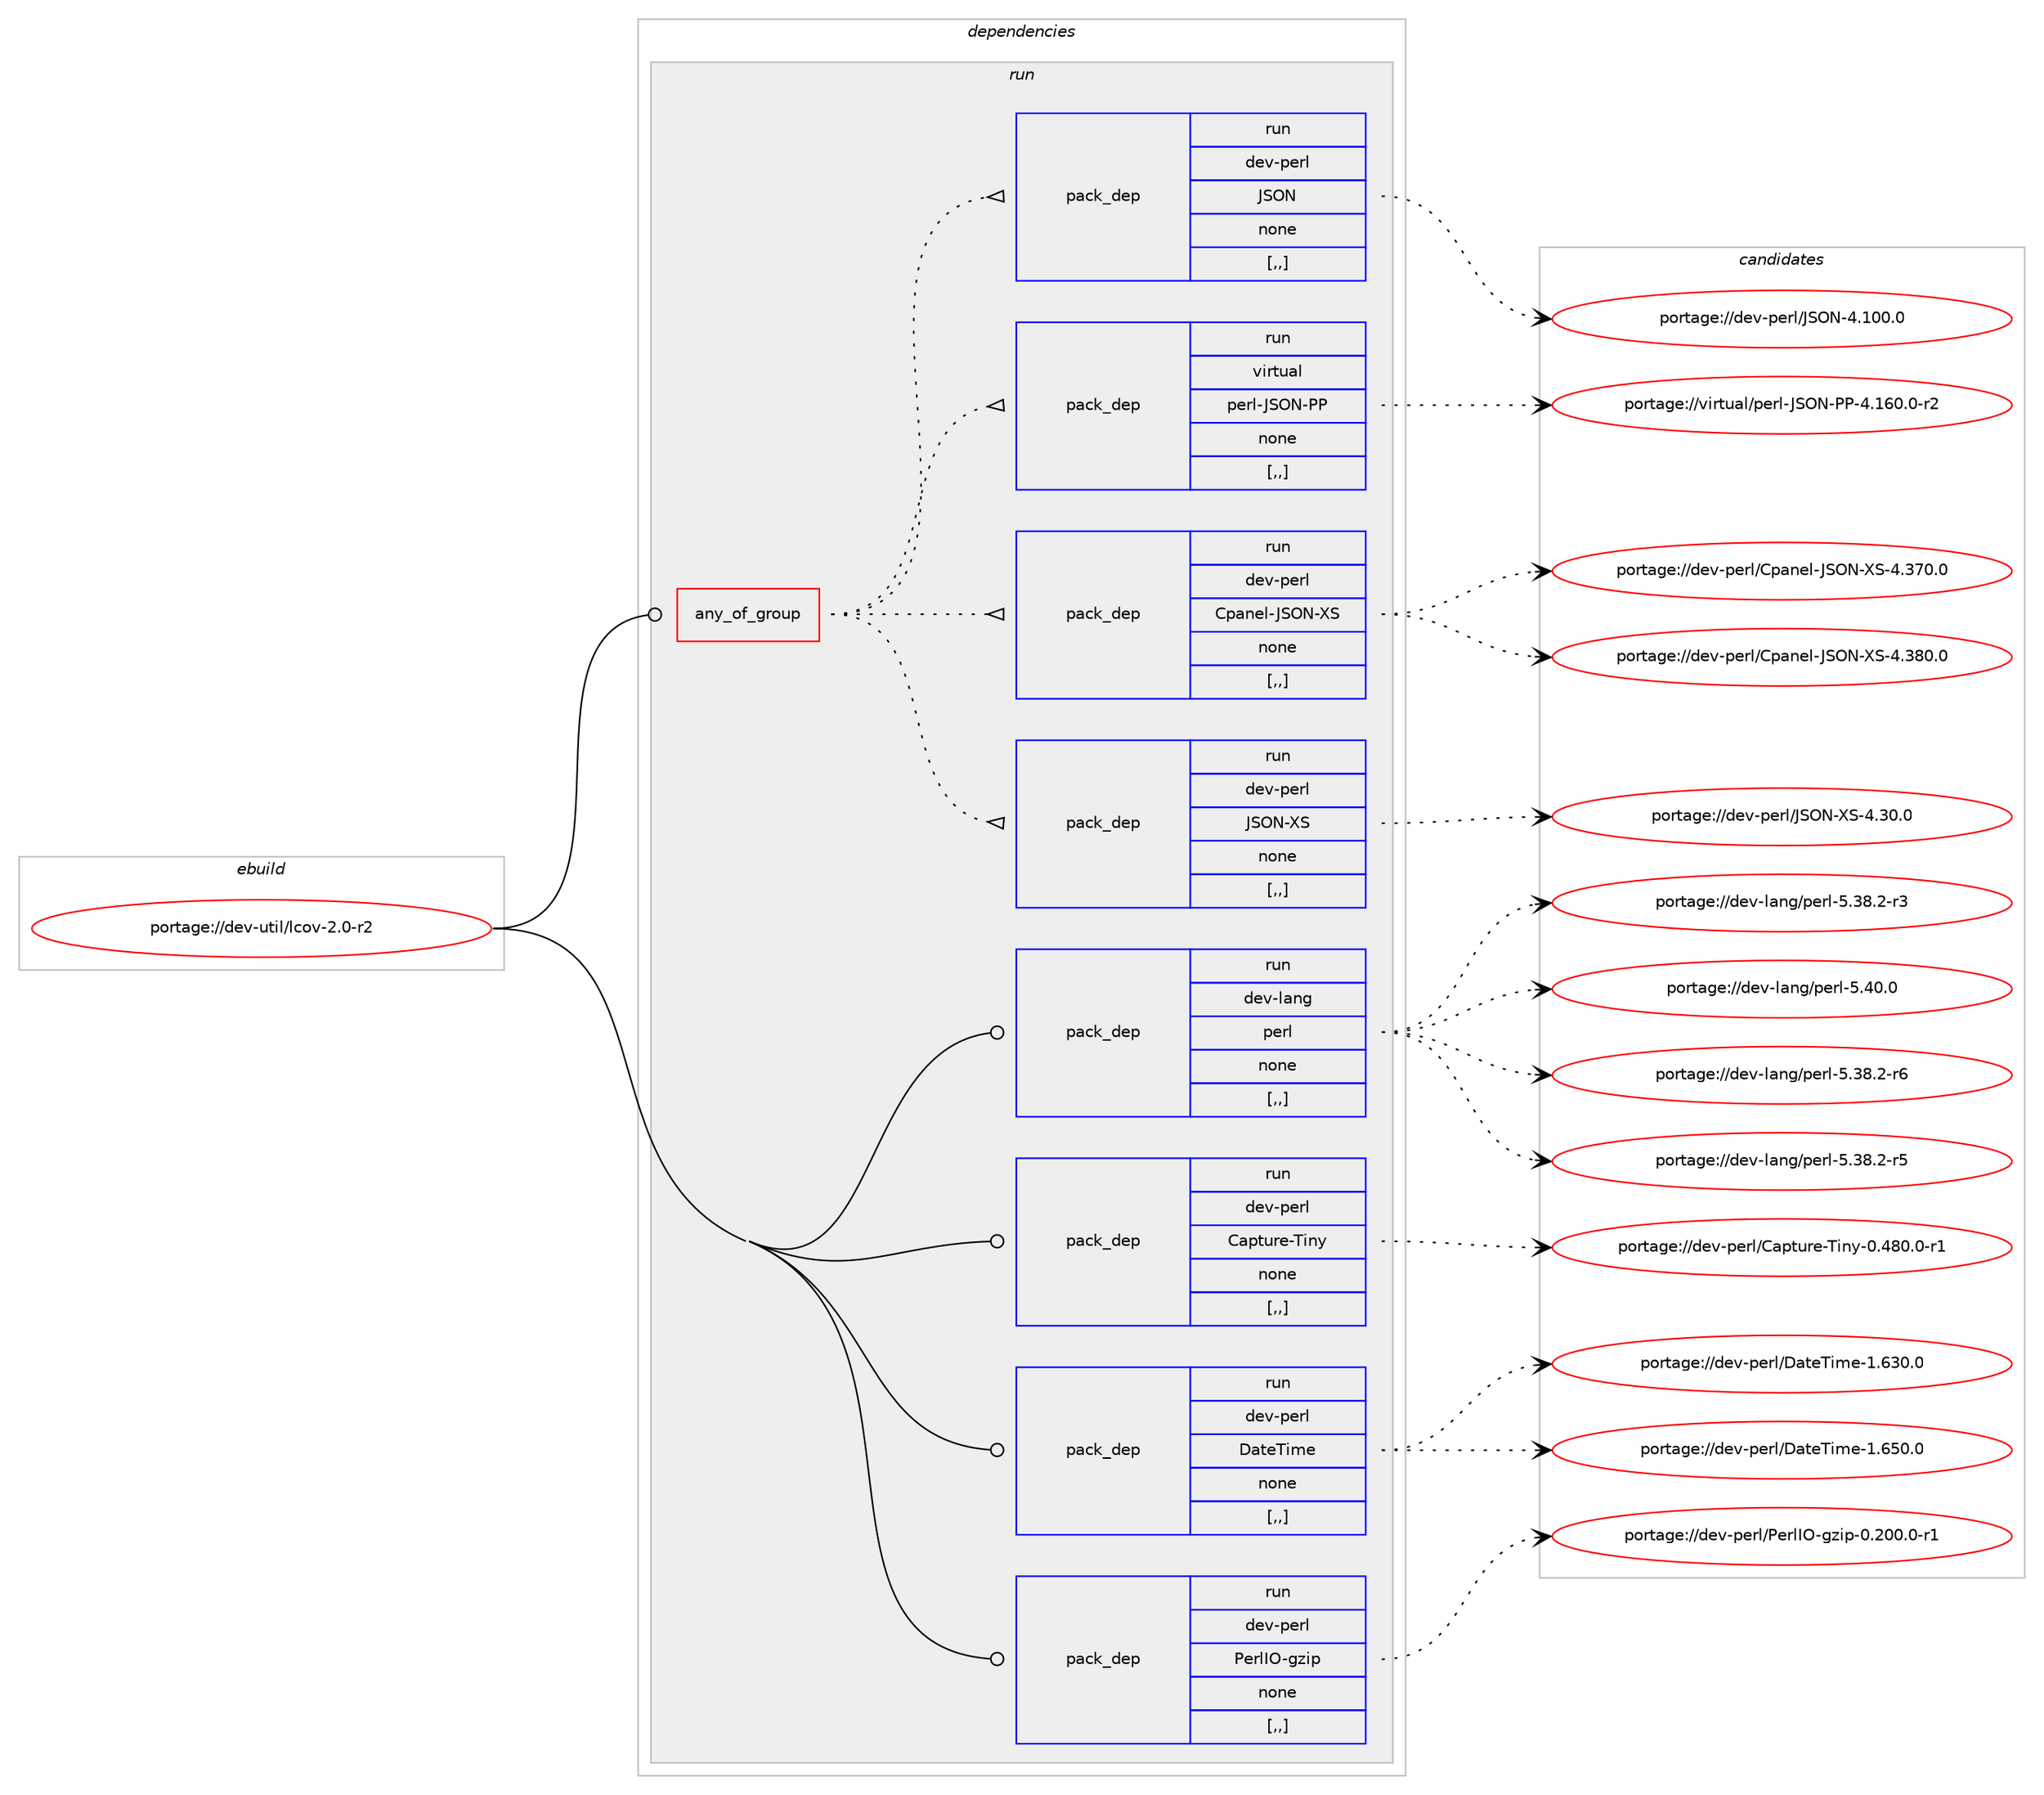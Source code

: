 digraph prolog {

# *************
# Graph options
# *************

newrank=true;
concentrate=true;
compound=true;
graph [rankdir=LR,fontname=Helvetica,fontsize=10,ranksep=1.5];#, ranksep=2.5, nodesep=0.2];
edge  [arrowhead=vee];
node  [fontname=Helvetica,fontsize=10];

# **********
# The ebuild
# **********

subgraph cluster_leftcol {
color=gray;
label=<<i>ebuild</i>>;
id [label="portage://dev-util/lcov-2.0-r2", color=red, width=4, href="../dev-util/lcov-2.0-r2.svg"];
}

# ****************
# The dependencies
# ****************

subgraph cluster_midcol {
color=gray;
label=<<i>dependencies</i>>;
subgraph cluster_compile {
fillcolor="#eeeeee";
style=filled;
label=<<i>compile</i>>;
}
subgraph cluster_compileandrun {
fillcolor="#eeeeee";
style=filled;
label=<<i>compile and run</i>>;
}
subgraph cluster_run {
fillcolor="#eeeeee";
style=filled;
label=<<i>run</i>>;
subgraph any4646 {
dependency713546 [label=<<TABLE BORDER="0" CELLBORDER="1" CELLSPACING="0" CELLPADDING="4"><TR><TD CELLPADDING="10">any_of_group</TD></TR></TABLE>>, shape=none, color=red];subgraph pack516230 {
dependency713547 [label=<<TABLE BORDER="0" CELLBORDER="1" CELLSPACING="0" CELLPADDING="4" WIDTH="220"><TR><TD ROWSPAN="6" CELLPADDING="30">pack_dep</TD></TR><TR><TD WIDTH="110">run</TD></TR><TR><TD>dev-perl</TD></TR><TR><TD>JSON-XS</TD></TR><TR><TD>none</TD></TR><TR><TD>[,,]</TD></TR></TABLE>>, shape=none, color=blue];
}
dependency713546:e -> dependency713547:w [weight=20,style="dotted",arrowhead="oinv"];
subgraph pack516231 {
dependency713548 [label=<<TABLE BORDER="0" CELLBORDER="1" CELLSPACING="0" CELLPADDING="4" WIDTH="220"><TR><TD ROWSPAN="6" CELLPADDING="30">pack_dep</TD></TR><TR><TD WIDTH="110">run</TD></TR><TR><TD>dev-perl</TD></TR><TR><TD>Cpanel-JSON-XS</TD></TR><TR><TD>none</TD></TR><TR><TD>[,,]</TD></TR></TABLE>>, shape=none, color=blue];
}
dependency713546:e -> dependency713548:w [weight=20,style="dotted",arrowhead="oinv"];
subgraph pack516232 {
dependency713549 [label=<<TABLE BORDER="0" CELLBORDER="1" CELLSPACING="0" CELLPADDING="4" WIDTH="220"><TR><TD ROWSPAN="6" CELLPADDING="30">pack_dep</TD></TR><TR><TD WIDTH="110">run</TD></TR><TR><TD>virtual</TD></TR><TR><TD>perl-JSON-PP</TD></TR><TR><TD>none</TD></TR><TR><TD>[,,]</TD></TR></TABLE>>, shape=none, color=blue];
}
dependency713546:e -> dependency713549:w [weight=20,style="dotted",arrowhead="oinv"];
subgraph pack516233 {
dependency713550 [label=<<TABLE BORDER="0" CELLBORDER="1" CELLSPACING="0" CELLPADDING="4" WIDTH="220"><TR><TD ROWSPAN="6" CELLPADDING="30">pack_dep</TD></TR><TR><TD WIDTH="110">run</TD></TR><TR><TD>dev-perl</TD></TR><TR><TD>JSON</TD></TR><TR><TD>none</TD></TR><TR><TD>[,,]</TD></TR></TABLE>>, shape=none, color=blue];
}
dependency713546:e -> dependency713550:w [weight=20,style="dotted",arrowhead="oinv"];
}
id:e -> dependency713546:w [weight=20,style="solid",arrowhead="odot"];
subgraph pack516234 {
dependency713551 [label=<<TABLE BORDER="0" CELLBORDER="1" CELLSPACING="0" CELLPADDING="4" WIDTH="220"><TR><TD ROWSPAN="6" CELLPADDING="30">pack_dep</TD></TR><TR><TD WIDTH="110">run</TD></TR><TR><TD>dev-lang</TD></TR><TR><TD>perl</TD></TR><TR><TD>none</TD></TR><TR><TD>[,,]</TD></TR></TABLE>>, shape=none, color=blue];
}
id:e -> dependency713551:w [weight=20,style="solid",arrowhead="odot"];
subgraph pack516235 {
dependency713552 [label=<<TABLE BORDER="0" CELLBORDER="1" CELLSPACING="0" CELLPADDING="4" WIDTH="220"><TR><TD ROWSPAN="6" CELLPADDING="30">pack_dep</TD></TR><TR><TD WIDTH="110">run</TD></TR><TR><TD>dev-perl</TD></TR><TR><TD>Capture-Tiny</TD></TR><TR><TD>none</TD></TR><TR><TD>[,,]</TD></TR></TABLE>>, shape=none, color=blue];
}
id:e -> dependency713552:w [weight=20,style="solid",arrowhead="odot"];
subgraph pack516236 {
dependency713553 [label=<<TABLE BORDER="0" CELLBORDER="1" CELLSPACING="0" CELLPADDING="4" WIDTH="220"><TR><TD ROWSPAN="6" CELLPADDING="30">pack_dep</TD></TR><TR><TD WIDTH="110">run</TD></TR><TR><TD>dev-perl</TD></TR><TR><TD>DateTime</TD></TR><TR><TD>none</TD></TR><TR><TD>[,,]</TD></TR></TABLE>>, shape=none, color=blue];
}
id:e -> dependency713553:w [weight=20,style="solid",arrowhead="odot"];
subgraph pack516237 {
dependency713554 [label=<<TABLE BORDER="0" CELLBORDER="1" CELLSPACING="0" CELLPADDING="4" WIDTH="220"><TR><TD ROWSPAN="6" CELLPADDING="30">pack_dep</TD></TR><TR><TD WIDTH="110">run</TD></TR><TR><TD>dev-perl</TD></TR><TR><TD>PerlIO-gzip</TD></TR><TR><TD>none</TD></TR><TR><TD>[,,]</TD></TR></TABLE>>, shape=none, color=blue];
}
id:e -> dependency713554:w [weight=20,style="solid",arrowhead="odot"];
}
}

# **************
# The candidates
# **************

subgraph cluster_choices {
rank=same;
color=gray;
label=<<i>candidates</i>>;

subgraph choice516230 {
color=black;
nodesep=1;
choice10010111845112101114108477483797845888345524651484648 [label="portage://dev-perl/JSON-XS-4.30.0", color=red, width=4,href="../dev-perl/JSON-XS-4.30.0.svg"];
dependency713547:e -> choice10010111845112101114108477483797845888345524651484648:w [style=dotted,weight="100"];
}
subgraph choice516231 {
color=black;
nodesep=1;
choice1001011184511210111410847671129711010110845748379784588834552465156484648 [label="portage://dev-perl/Cpanel-JSON-XS-4.380.0", color=red, width=4,href="../dev-perl/Cpanel-JSON-XS-4.380.0.svg"];
choice1001011184511210111410847671129711010110845748379784588834552465155484648 [label="portage://dev-perl/Cpanel-JSON-XS-4.370.0", color=red, width=4,href="../dev-perl/Cpanel-JSON-XS-4.370.0.svg"];
dependency713548:e -> choice1001011184511210111410847671129711010110845748379784588834552465156484648:w [style=dotted,weight="100"];
dependency713548:e -> choice1001011184511210111410847671129711010110845748379784588834552465155484648:w [style=dotted,weight="100"];
}
subgraph choice516232 {
color=black;
nodesep=1;
choice1181051141161179710847112101114108457483797845808045524649544846484511450 [label="portage://virtual/perl-JSON-PP-4.160.0-r2", color=red, width=4,href="../virtual/perl-JSON-PP-4.160.0-r2.svg"];
dependency713549:e -> choice1181051141161179710847112101114108457483797845808045524649544846484511450:w [style=dotted,weight="100"];
}
subgraph choice516233 {
color=black;
nodesep=1;
choice1001011184511210111410847748379784552464948484648 [label="portage://dev-perl/JSON-4.100.0", color=red, width=4,href="../dev-perl/JSON-4.100.0.svg"];
dependency713550:e -> choice1001011184511210111410847748379784552464948484648:w [style=dotted,weight="100"];
}
subgraph choice516234 {
color=black;
nodesep=1;
choice10010111845108971101034711210111410845534652484648 [label="portage://dev-lang/perl-5.40.0", color=red, width=4,href="../dev-lang/perl-5.40.0.svg"];
choice100101118451089711010347112101114108455346515646504511454 [label="portage://dev-lang/perl-5.38.2-r6", color=red, width=4,href="../dev-lang/perl-5.38.2-r6.svg"];
choice100101118451089711010347112101114108455346515646504511453 [label="portage://dev-lang/perl-5.38.2-r5", color=red, width=4,href="../dev-lang/perl-5.38.2-r5.svg"];
choice100101118451089711010347112101114108455346515646504511451 [label="portage://dev-lang/perl-5.38.2-r3", color=red, width=4,href="../dev-lang/perl-5.38.2-r3.svg"];
dependency713551:e -> choice10010111845108971101034711210111410845534652484648:w [style=dotted,weight="100"];
dependency713551:e -> choice100101118451089711010347112101114108455346515646504511454:w [style=dotted,weight="100"];
dependency713551:e -> choice100101118451089711010347112101114108455346515646504511453:w [style=dotted,weight="100"];
dependency713551:e -> choice100101118451089711010347112101114108455346515646504511451:w [style=dotted,weight="100"];
}
subgraph choice516235 {
color=black;
nodesep=1;
choice10010111845112101114108476797112116117114101458410511012145484652564846484511449 [label="portage://dev-perl/Capture-Tiny-0.480.0-r1", color=red, width=4,href="../dev-perl/Capture-Tiny-0.480.0-r1.svg"];
dependency713552:e -> choice10010111845112101114108476797112116117114101458410511012145484652564846484511449:w [style=dotted,weight="100"];
}
subgraph choice516236 {
color=black;
nodesep=1;
choice10010111845112101114108476897116101841051091014549465453484648 [label="portage://dev-perl/DateTime-1.650.0", color=red, width=4,href="../dev-perl/DateTime-1.650.0.svg"];
choice10010111845112101114108476897116101841051091014549465451484648 [label="portage://dev-perl/DateTime-1.630.0", color=red, width=4,href="../dev-perl/DateTime-1.630.0.svg"];
dependency713553:e -> choice10010111845112101114108476897116101841051091014549465453484648:w [style=dotted,weight="100"];
dependency713553:e -> choice10010111845112101114108476897116101841051091014549465451484648:w [style=dotted,weight="100"];
}
subgraph choice516237 {
color=black;
nodesep=1;
choice10010111845112101114108478010111410873794510312210511245484650484846484511449 [label="portage://dev-perl/PerlIO-gzip-0.200.0-r1", color=red, width=4,href="../dev-perl/PerlIO-gzip-0.200.0-r1.svg"];
dependency713554:e -> choice10010111845112101114108478010111410873794510312210511245484650484846484511449:w [style=dotted,weight="100"];
}
}

}
